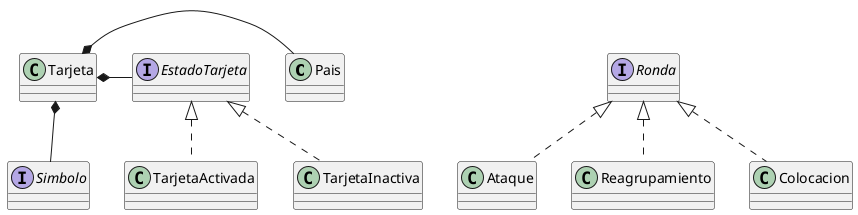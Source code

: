 @startuml

class Pais {}

interface Ronda {}

class Ataque {}

class Reagrupamiento {}

class Colocacion {}

Ronda <|.. Ataque
Ronda <|.. Reagrupamiento
Ronda <|.. Colocacion

class Tarjeta {}

interface EstadoTarjeta {}

interface Simbolo {}

Tarjeta *-- Simbolo

Tarjeta *- Pais

Tarjeta *- EstadoTarjeta

class TarjetaActivada {}
class TarjetaInactiva {}

EstadoTarjeta <|.. TarjetaActivada
EstadoTarjeta <|.. TarjetaInactiva


@enduml
